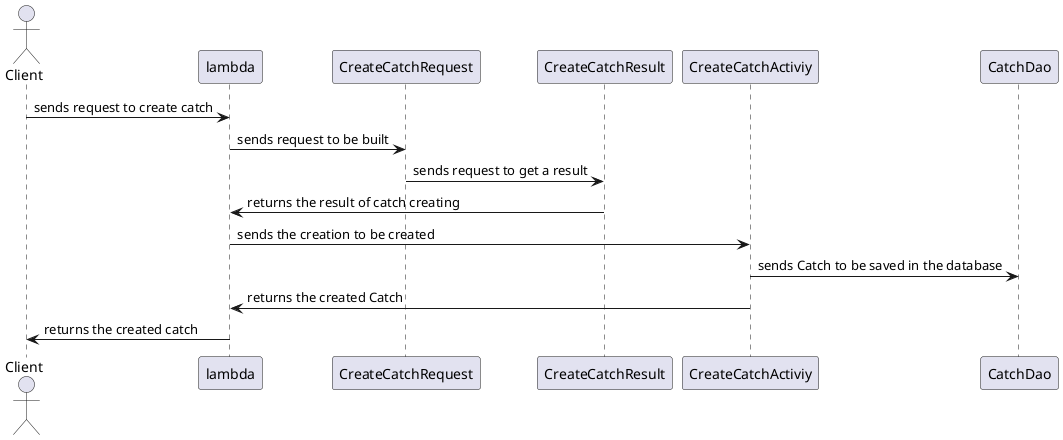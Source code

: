 Fishing Log Sequence Diagram Create Catch

@startuml

actor Client
Client -> lambda : sends request to create catch
lambda -> CreateCatchRequest : sends request to be built
CreateCatchRequest -> CreateCatchResult : sends request to get a result
lambda <- CreateCatchResult : returns the result of catch creating
lambda -> CreateCatchActiviy : sends the creation to be created
CreateCatchActiviy -> CatchDao : sends Catch to be saved in the database
lambda <- CreateCatchActiviy : returns the created Catch
Client <- lambda : returns the created catch
@enduml